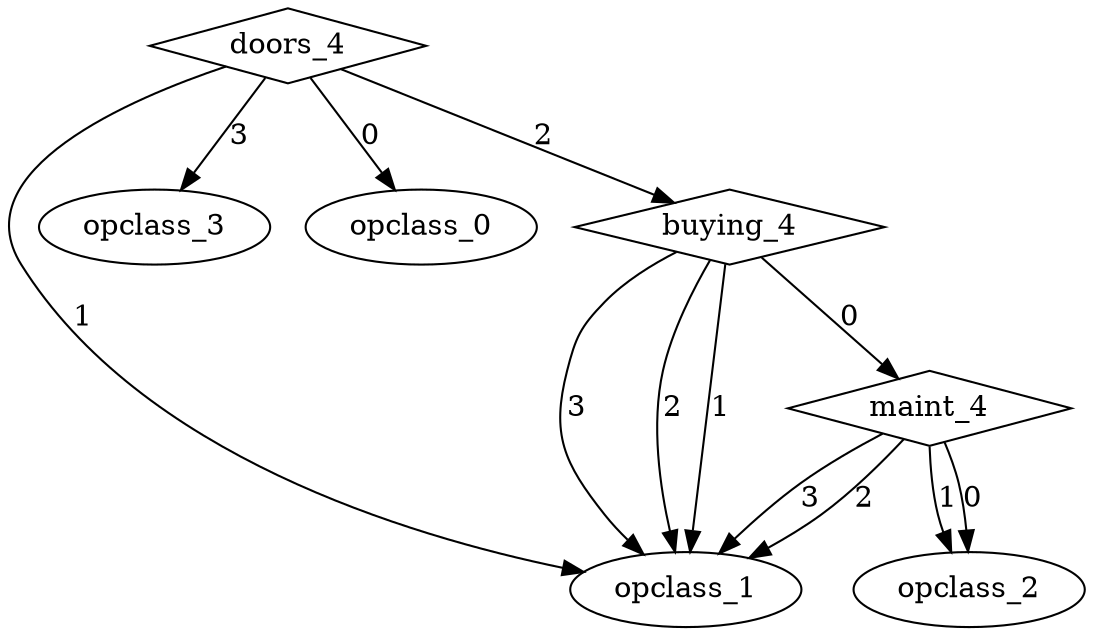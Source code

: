 digraph {
node [label=opclass_1,style=""] opclass_1
node [label=opclass_1,style=""] opclass_1
node [label=opclass_2,style=""] opclass_2
node [label=opclass_2,style=""] opclass_2
node [label=opclass_1,style=""] opclass_1
node [label=opclass_1,style=""] opclass_1
node [label=opclass_1,style=""] opclass_1
node [label=opclass_3,style=""] opclass_3
node [label=opclass_1,style=""] opclass_1
node [label=opclass_0,style=""] opclass_0
node [label=maint_4,shape="diamond",style=""] 2
node [label=buying_4,shape="diamond",style=""] 1
node [label=doors_4,shape="diamond",style=""] 0

2 -> opclass_1 [label="3"]
2 -> opclass_1 [label="2"]
2 -> opclass_2 [label="1"]
2 -> opclass_2 [label="0"]
1 -> opclass_1 [label="3"]
1 -> opclass_1 [label="2"]
1 -> opclass_1 [label="1"]
1 -> 2 [label="0"]
0 -> opclass_3 [label="3"]
0 -> 1 [label="2"]
0 -> opclass_1 [label="1"]
0 -> opclass_0 [label="0"]
}